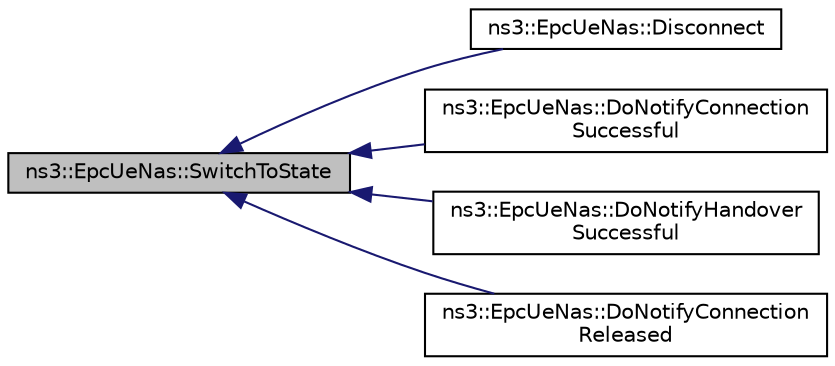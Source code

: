 digraph "ns3::EpcUeNas::SwitchToState"
{
  edge [fontname="Helvetica",fontsize="10",labelfontname="Helvetica",labelfontsize="10"];
  node [fontname="Helvetica",fontsize="10",shape=record];
  rankdir="LR";
  Node1 [label="ns3::EpcUeNas::SwitchToState",height=0.2,width=0.4,color="black", fillcolor="grey75", style="filled", fontcolor="black"];
  Node1 -> Node2 [dir="back",color="midnightblue",fontsize="10",style="solid"];
  Node2 [label="ns3::EpcUeNas::Disconnect",height=0.2,width=0.4,color="black", fillcolor="white", style="filled",URL="$d3/d16/classns3_1_1EpcUeNas.html#aa3409bff18e25d34b75dece3dc201863"];
  Node1 -> Node3 [dir="back",color="midnightblue",fontsize="10",style="solid"];
  Node3 [label="ns3::EpcUeNas::DoNotifyConnection\lSuccessful",height=0.2,width=0.4,color="black", fillcolor="white", style="filled",URL="$d3/d16/classns3_1_1EpcUeNas.html#a524ae20735b7e1ac292df745f805980f"];
  Node1 -> Node4 [dir="back",color="midnightblue",fontsize="10",style="solid"];
  Node4 [label="ns3::EpcUeNas::DoNotifyHandover\lSuccessful",height=0.2,width=0.4,color="black", fillcolor="white", style="filled",URL="$d3/d16/classns3_1_1EpcUeNas.html#a1011b6a9817fc6e615450b35d75cec8c"];
  Node1 -> Node5 [dir="back",color="midnightblue",fontsize="10",style="solid"];
  Node5 [label="ns3::EpcUeNas::DoNotifyConnection\lReleased",height=0.2,width=0.4,color="black", fillcolor="white", style="filled",URL="$d3/d16/classns3_1_1EpcUeNas.html#aada1dcf7061f77a4f337f56b576e3a7d"];
}
